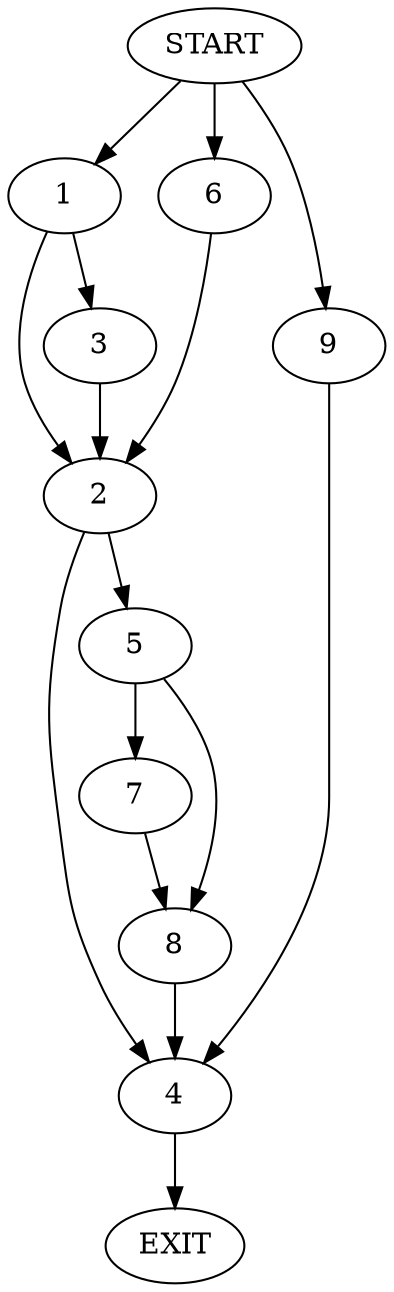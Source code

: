 digraph {
0 [label="START"]
10 [label="EXIT"]
0 -> 1
1 -> 2
1 -> 3
3 -> 2
2 -> 4
2 -> 5
0 -> 6
6 -> 2
4 -> 10
5 -> 7
5 -> 8
7 -> 8
8 -> 4
0 -> 9
9 -> 4
}
